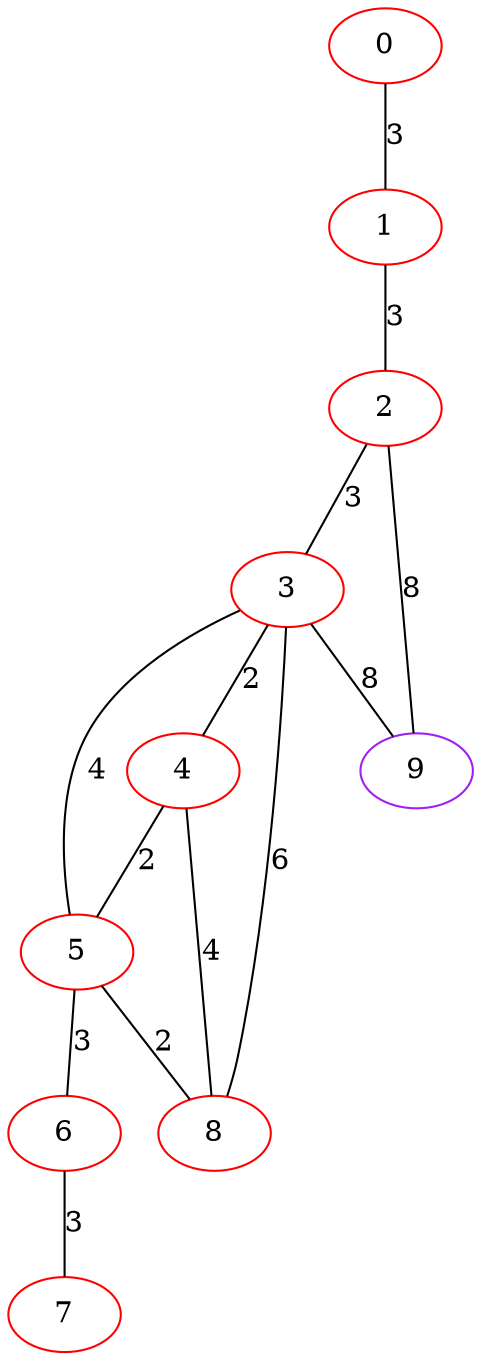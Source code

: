graph "" {
0 [color=red, weight=1];
1 [color=red, weight=1];
2 [color=red, weight=1];
3 [color=red, weight=1];
4 [color=red, weight=1];
5 [color=red, weight=1];
6 [color=red, weight=1];
7 [color=red, weight=1];
8 [color=red, weight=1];
9 [color=purple, weight=4];
0 -- 1  [key=0, label=3];
1 -- 2  [key=0, label=3];
2 -- 3  [key=0, label=3];
2 -- 9  [key=0, label=8];
3 -- 8  [key=0, label=6];
3 -- 9  [key=0, label=8];
3 -- 4  [key=0, label=2];
3 -- 5  [key=0, label=4];
4 -- 8  [key=0, label=4];
4 -- 5  [key=0, label=2];
5 -- 8  [key=0, label=2];
5 -- 6  [key=0, label=3];
6 -- 7  [key=0, label=3];
}

